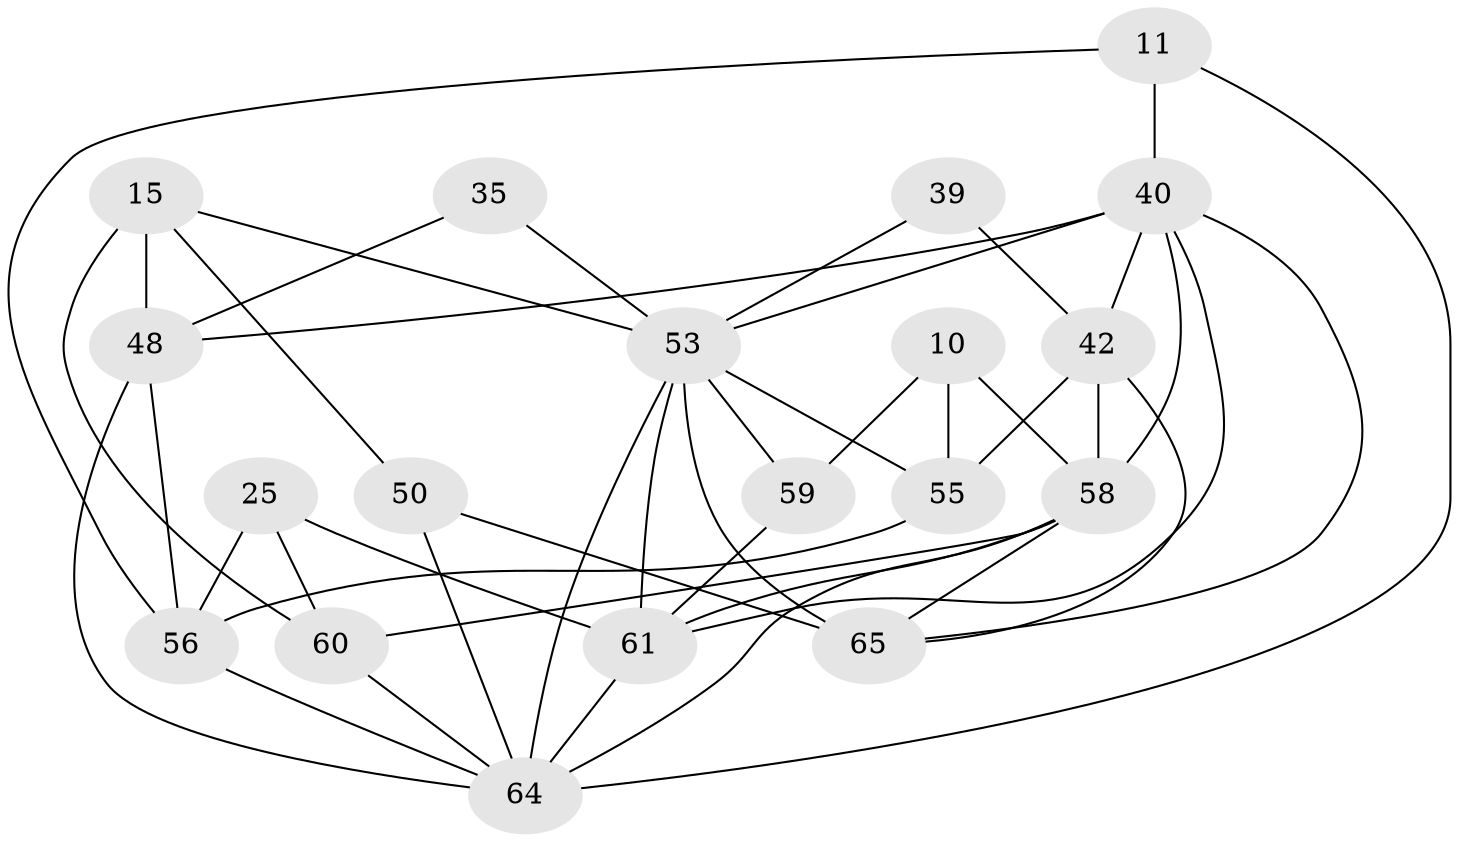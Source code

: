 // original degree distribution, {3: 0.24615384615384617, 4: 0.2923076923076923, 6: 0.09230769230769231, 7: 0.07692307692307693, 5: 0.13846153846153847, 2: 0.15384615384615385}
// Generated by graph-tools (version 1.1) at 2025/52/03/04/25 21:52:13]
// undirected, 19 vertices, 44 edges
graph export_dot {
graph [start="1"]
  node [color=gray90,style=filled];
  10;
  11;
  15;
  25;
  35;
  39;
  40 [super="+29+34+27+31"];
  42 [super="+18"];
  48 [super="+9"];
  50 [super="+30"];
  53 [super="+47+17+5"];
  55 [super="+37+49"];
  56 [super="+52"];
  58 [super="+33+38+22"];
  59 [super="+1"];
  60 [super="+4+14"];
  61 [super="+36+41"];
  64 [super="+45+63+54+57"];
  65 [super="+19+62+13"];
  10 -- 59;
  10 -- 55;
  10 -- 58;
  11 -- 40 [weight=2];
  11 -- 64 [weight=2];
  11 -- 56 [weight=2];
  15 -- 60 [weight=2];
  15 -- 53;
  15 -- 48;
  15 -- 50;
  25 -- 56;
  25 -- 60 [weight=2];
  25 -- 61;
  35 -- 53;
  35 -- 48;
  39 -- 42;
  39 -- 53;
  40 -- 65;
  40 -- 53;
  40 -- 48 [weight=2];
  40 -- 42;
  40 -- 61 [weight=2];
  40 -- 58;
  42 -- 55;
  42 -- 58 [weight=2];
  42 -- 65 [weight=2];
  48 -- 64 [weight=2];
  48 -- 56 [weight=2];
  50 -- 65 [weight=3];
  50 -- 64 [weight=4];
  53 -- 55 [weight=4];
  53 -- 64 [weight=4];
  53 -- 65 [weight=4];
  53 -- 59 [weight=2];
  53 -- 61;
  55 -- 56;
  56 -- 64 [weight=2];
  58 -- 60;
  58 -- 61;
  58 -- 65;
  58 -- 64 [weight=4];
  59 -- 61 [weight=2];
  60 -- 64 [weight=2];
  61 -- 64 [weight=4];
}
